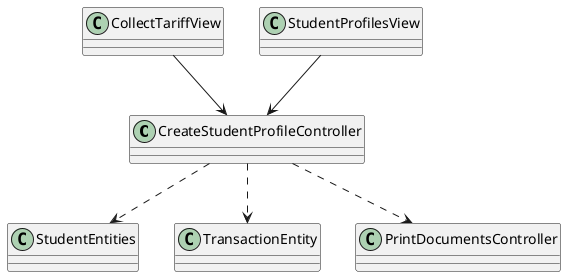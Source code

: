 @startuml

class CreateStudentProfileController{

}

CollectTariffView --> CreateStudentProfileController
StudentProfilesView --> CreateStudentProfileController

CreateStudentProfileController ..> StudentEntities
CreateStudentProfileController ..> TransactionEntity
CreateStudentProfileController ..> PrintDocumentsController


newpage

class PayTariffController{
}

StudentProfilesView --> PayTariffController
EnrollView --> PayTariffController

PayTariffController o--> StudentEntity
PayTariffController --> StudentEntities
PayTariffController --> GradeEntities
PayTariffController --> GradeEntity
PayTariffController --> PrintDocumentsController

@enduml